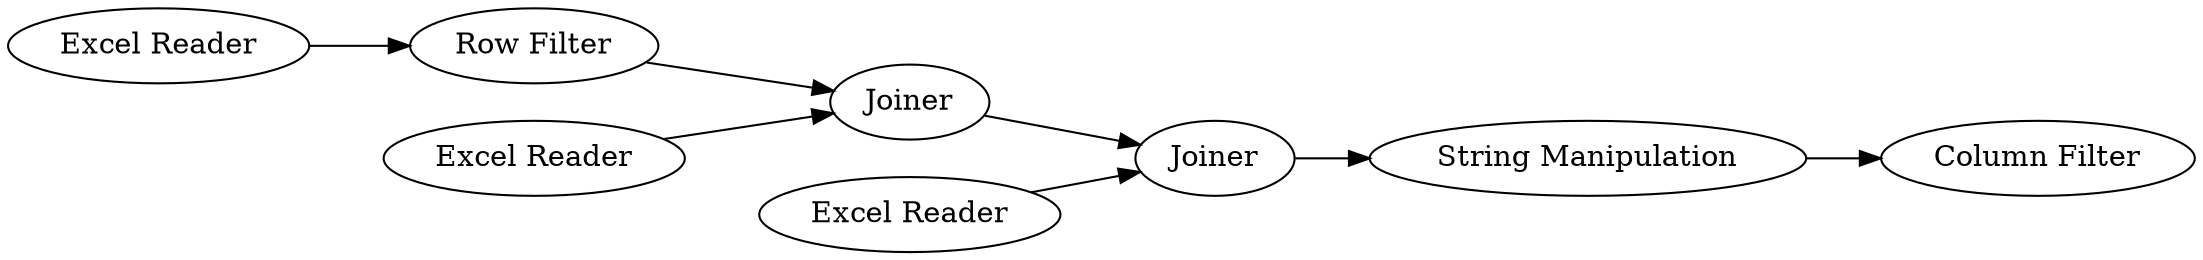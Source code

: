 digraph {
	1 [label="Excel Reader"]
	2 [label="Row Filter"]
	3 [label="Excel Reader"]
	4 [label="Excel Reader"]
	5 [label=Joiner]
	6 [label=Joiner]
	7 [label="String Manipulation"]
	8 [label="Column Filter"]
	1 -> 2
	2 -> 5
	3 -> 5
	4 -> 6
	5 -> 6
	6 -> 7
	7 -> 8
	rankdir=LR
}
